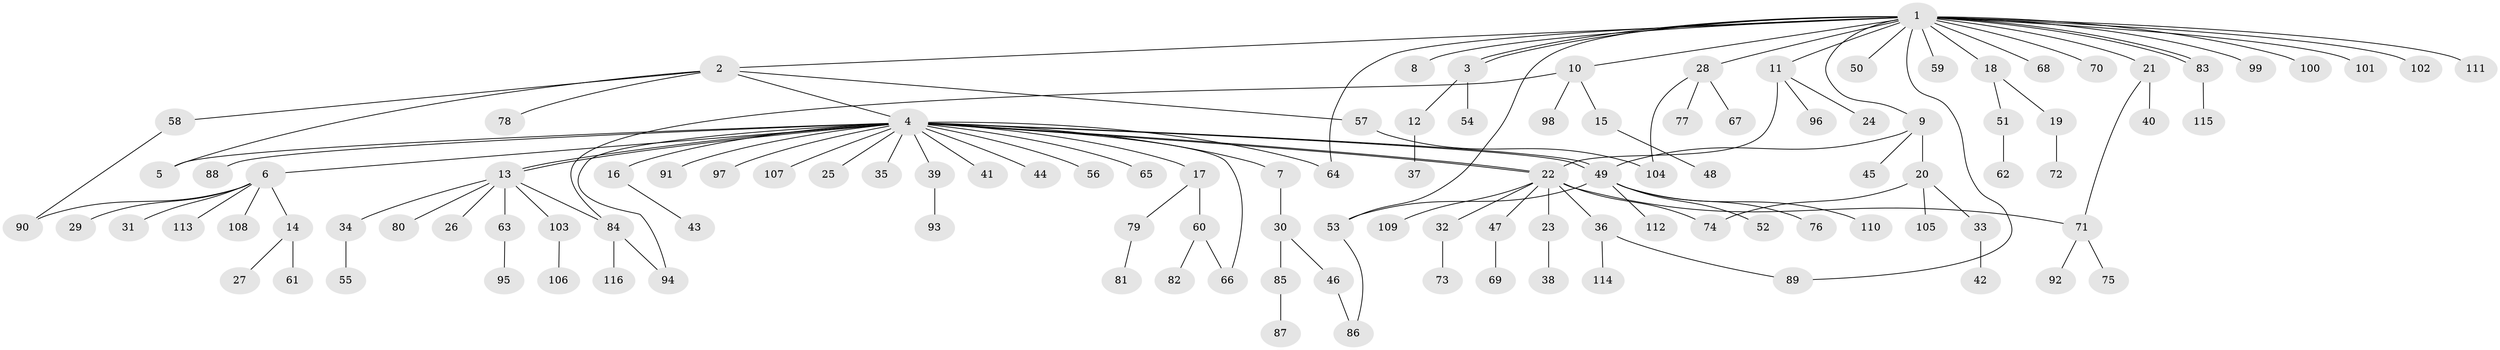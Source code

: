 // coarse degree distribution, {23: 0.011363636363636364, 5: 0.011363636363636364, 3: 0.13636363636363635, 24: 0.011363636363636364, 8: 0.022727272727272728, 2: 0.09090909090909091, 1: 0.6477272727272727, 4: 0.045454545454545456, 10: 0.011363636363636364, 7: 0.011363636363636364}
// Generated by graph-tools (version 1.1) at 2025/23/03/03/25 07:23:53]
// undirected, 116 vertices, 134 edges
graph export_dot {
graph [start="1"]
  node [color=gray90,style=filled];
  1;
  2;
  3;
  4;
  5;
  6;
  7;
  8;
  9;
  10;
  11;
  12;
  13;
  14;
  15;
  16;
  17;
  18;
  19;
  20;
  21;
  22;
  23;
  24;
  25;
  26;
  27;
  28;
  29;
  30;
  31;
  32;
  33;
  34;
  35;
  36;
  37;
  38;
  39;
  40;
  41;
  42;
  43;
  44;
  45;
  46;
  47;
  48;
  49;
  50;
  51;
  52;
  53;
  54;
  55;
  56;
  57;
  58;
  59;
  60;
  61;
  62;
  63;
  64;
  65;
  66;
  67;
  68;
  69;
  70;
  71;
  72;
  73;
  74;
  75;
  76;
  77;
  78;
  79;
  80;
  81;
  82;
  83;
  84;
  85;
  86;
  87;
  88;
  89;
  90;
  91;
  92;
  93;
  94;
  95;
  96;
  97;
  98;
  99;
  100;
  101;
  102;
  103;
  104;
  105;
  106;
  107;
  108;
  109;
  110;
  111;
  112;
  113;
  114;
  115;
  116;
  1 -- 2;
  1 -- 3;
  1 -- 3;
  1 -- 8;
  1 -- 9;
  1 -- 10;
  1 -- 11;
  1 -- 18;
  1 -- 21;
  1 -- 28;
  1 -- 50;
  1 -- 53;
  1 -- 59;
  1 -- 64;
  1 -- 68;
  1 -- 70;
  1 -- 83;
  1 -- 83;
  1 -- 89;
  1 -- 99;
  1 -- 100;
  1 -- 101;
  1 -- 102;
  1 -- 111;
  2 -- 4;
  2 -- 5;
  2 -- 57;
  2 -- 58;
  2 -- 78;
  3 -- 12;
  3 -- 54;
  4 -- 5;
  4 -- 6;
  4 -- 7;
  4 -- 13;
  4 -- 13;
  4 -- 16;
  4 -- 17;
  4 -- 22;
  4 -- 22;
  4 -- 25;
  4 -- 35;
  4 -- 39;
  4 -- 41;
  4 -- 44;
  4 -- 49;
  4 -- 49;
  4 -- 56;
  4 -- 64;
  4 -- 65;
  4 -- 66;
  4 -- 88;
  4 -- 91;
  4 -- 94;
  4 -- 97;
  4 -- 107;
  6 -- 14;
  6 -- 29;
  6 -- 31;
  6 -- 90;
  6 -- 108;
  6 -- 113;
  7 -- 30;
  9 -- 20;
  9 -- 45;
  9 -- 49;
  10 -- 15;
  10 -- 84;
  10 -- 98;
  11 -- 22;
  11 -- 24;
  11 -- 96;
  12 -- 37;
  13 -- 26;
  13 -- 34;
  13 -- 63;
  13 -- 80;
  13 -- 84;
  13 -- 103;
  14 -- 27;
  14 -- 61;
  15 -- 48;
  16 -- 43;
  17 -- 60;
  17 -- 79;
  18 -- 19;
  18 -- 51;
  19 -- 72;
  20 -- 33;
  20 -- 74;
  20 -- 105;
  21 -- 40;
  21 -- 71;
  22 -- 23;
  22 -- 32;
  22 -- 36;
  22 -- 47;
  22 -- 71;
  22 -- 74;
  22 -- 109;
  23 -- 38;
  28 -- 67;
  28 -- 77;
  28 -- 104;
  30 -- 46;
  30 -- 85;
  32 -- 73;
  33 -- 42;
  34 -- 55;
  36 -- 89;
  36 -- 114;
  39 -- 93;
  46 -- 86;
  47 -- 69;
  49 -- 52;
  49 -- 53;
  49 -- 76;
  49 -- 110;
  49 -- 112;
  51 -- 62;
  53 -- 86;
  57 -- 104;
  58 -- 90;
  60 -- 66;
  60 -- 82;
  63 -- 95;
  71 -- 75;
  71 -- 92;
  79 -- 81;
  83 -- 115;
  84 -- 94;
  84 -- 116;
  85 -- 87;
  103 -- 106;
}
